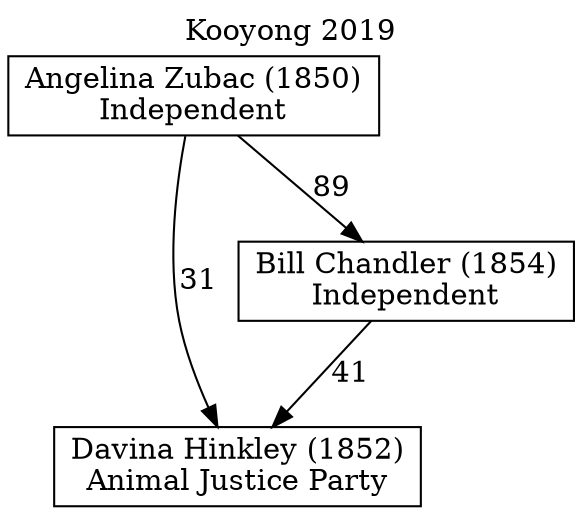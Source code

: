 // House preference flow
digraph "Davina Hinkley (1852)_Kooyong_2019" {
	graph [label="Kooyong 2019" labelloc=t mclimit=10]
	node [shape=box]
	"Davina Hinkley (1852)" [label="Davina Hinkley (1852)
Animal Justice Party"]
	"Bill Chandler (1854)" [label="Bill Chandler (1854)
Independent"]
	"Angelina Zubac (1850)" [label="Angelina Zubac (1850)
Independent"]
	"Bill Chandler (1854)" -> "Davina Hinkley (1852)" [label=41]
	"Angelina Zubac (1850)" -> "Bill Chandler (1854)" [label=89]
	"Angelina Zubac (1850)" -> "Davina Hinkley (1852)" [label=31]
}
